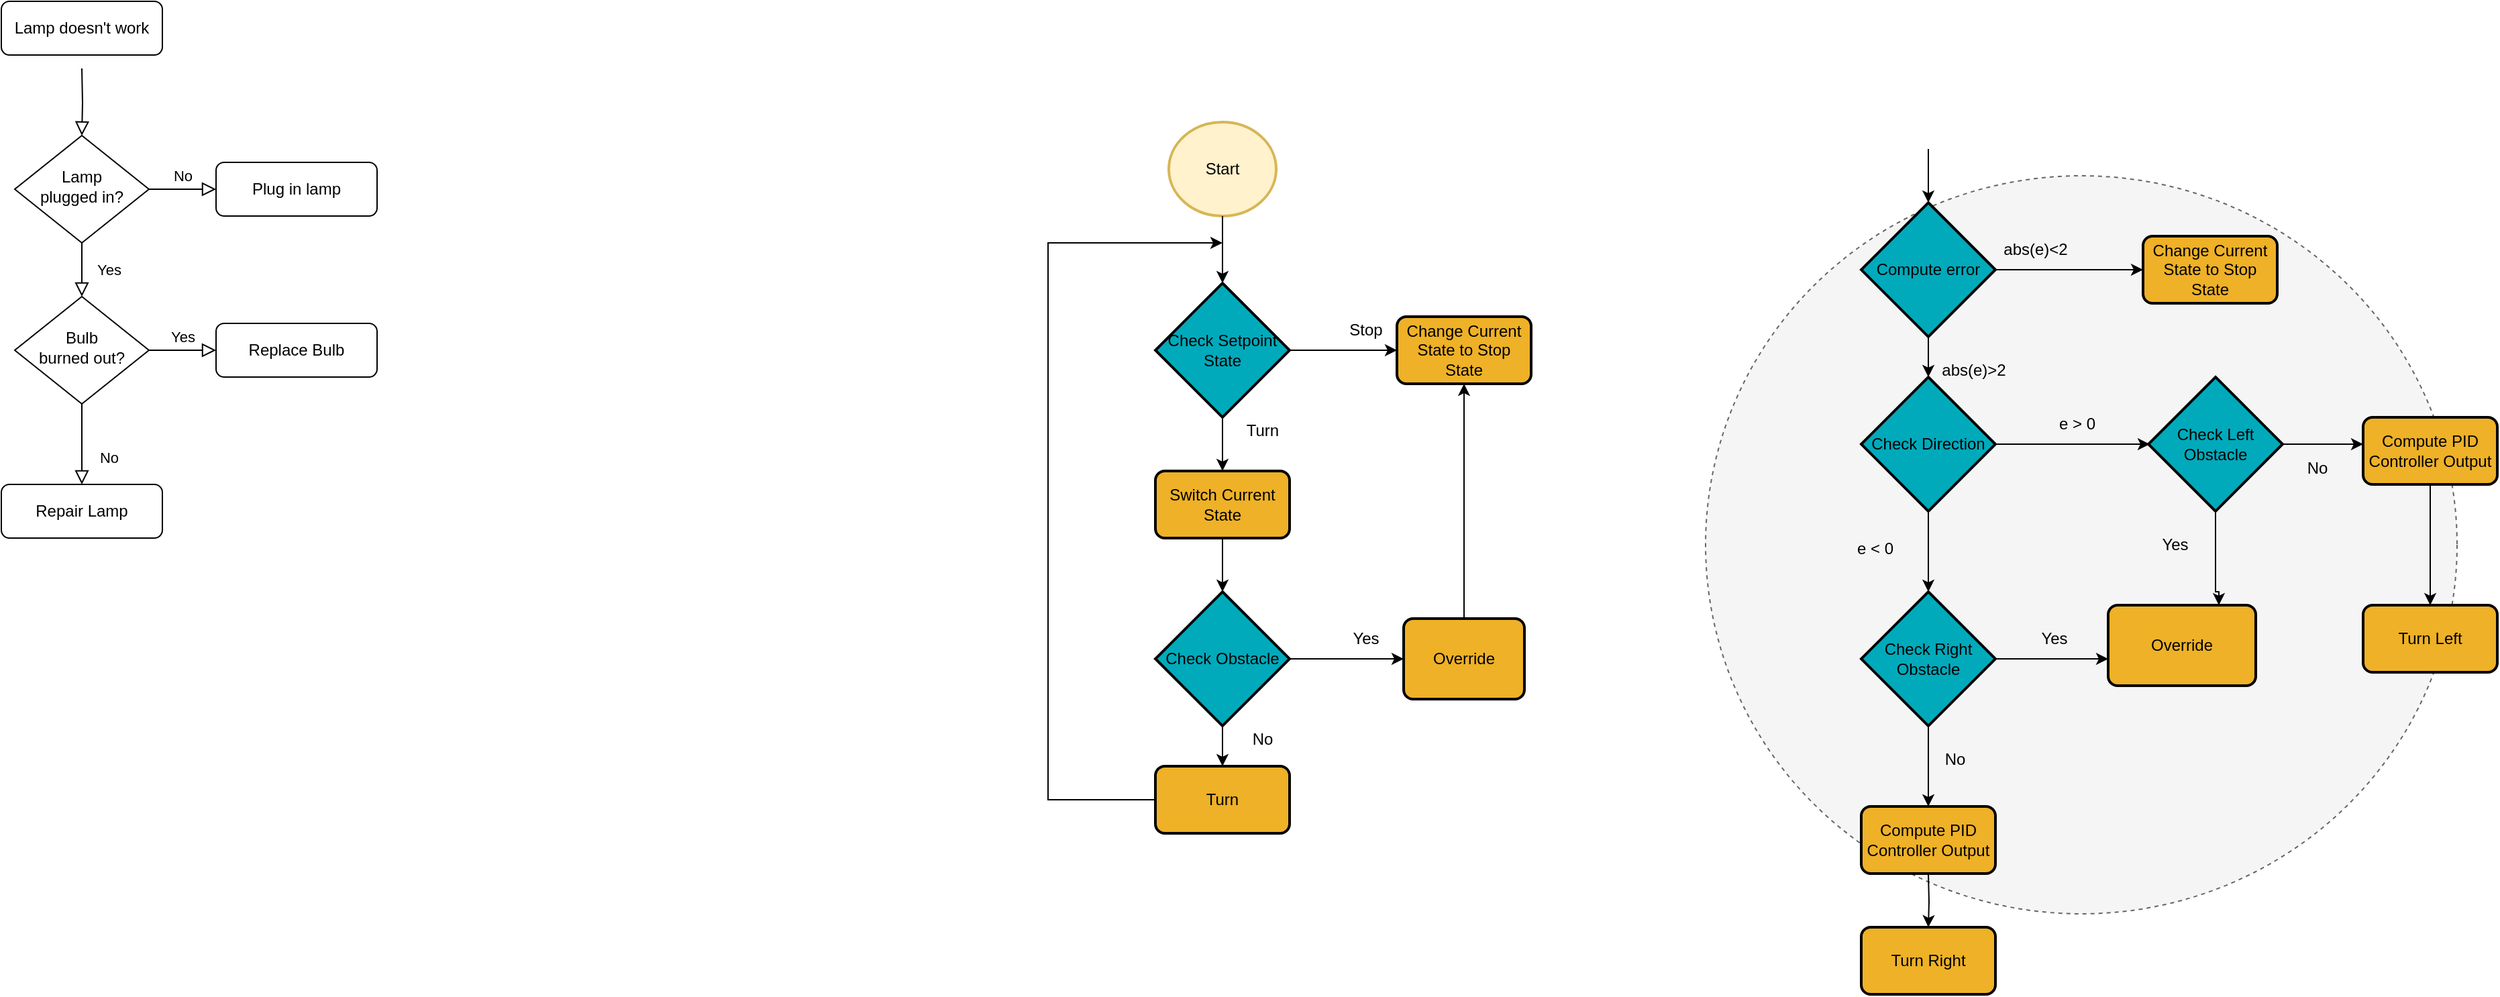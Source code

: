 <mxfile version="24.4.13" type="github">
  <diagram id="C5RBs43oDa-KdzZeNtuy" name="Page-1">
    <mxGraphModel dx="2261" dy="696" grid="1" gridSize="10" guides="1" tooltips="1" connect="1" arrows="1" fold="1" page="1" pageScale="1" pageWidth="827" pageHeight="1169" math="0" shadow="0">
      <root>
        <mxCell id="WIyWlLk6GJQsqaUBKTNV-0" />
        <mxCell id="WIyWlLk6GJQsqaUBKTNV-1" parent="WIyWlLk6GJQsqaUBKTNV-0" />
        <mxCell id="LLSXDayW7hjJtyxaxLPu-22" value="" style="ellipse;whiteSpace=wrap;html=1;dashed=1;fillColor=#f5f5f5;fontColor=#333333;strokeColor=#666666;" vertex="1" parent="WIyWlLk6GJQsqaUBKTNV-1">
          <mxGeometry x="1010" y="150" width="560" height="550" as="geometry" />
        </mxCell>
        <mxCell id="WIyWlLk6GJQsqaUBKTNV-2" value="" style="rounded=0;html=1;jettySize=auto;orthogonalLoop=1;fontSize=11;endArrow=block;endFill=0;endSize=8;strokeWidth=1;shadow=0;labelBackgroundColor=none;edgeStyle=orthogonalEdgeStyle;" parent="WIyWlLk6GJQsqaUBKTNV-1" target="WIyWlLk6GJQsqaUBKTNV-6" edge="1">
          <mxGeometry relative="1" as="geometry">
            <mxPoint x="-200" y="70.0" as="sourcePoint" />
          </mxGeometry>
        </mxCell>
        <mxCell id="WIyWlLk6GJQsqaUBKTNV-3" value="Lamp doesn&#39;t work" style="rounded=1;whiteSpace=wrap;html=1;fontSize=12;glass=0;strokeWidth=1;shadow=0;" parent="WIyWlLk6GJQsqaUBKTNV-1" vertex="1">
          <mxGeometry x="-260" y="20" width="120" height="40" as="geometry" />
        </mxCell>
        <mxCell id="WIyWlLk6GJQsqaUBKTNV-4" value="Yes" style="rounded=0;html=1;jettySize=auto;orthogonalLoop=1;fontSize=11;endArrow=block;endFill=0;endSize=8;strokeWidth=1;shadow=0;labelBackgroundColor=none;edgeStyle=orthogonalEdgeStyle;" parent="WIyWlLk6GJQsqaUBKTNV-1" source="WIyWlLk6GJQsqaUBKTNV-6" target="WIyWlLk6GJQsqaUBKTNV-10" edge="1">
          <mxGeometry y="20" relative="1" as="geometry">
            <mxPoint as="offset" />
          </mxGeometry>
        </mxCell>
        <mxCell id="WIyWlLk6GJQsqaUBKTNV-5" value="No" style="edgeStyle=orthogonalEdgeStyle;rounded=0;html=1;jettySize=auto;orthogonalLoop=1;fontSize=11;endArrow=block;endFill=0;endSize=8;strokeWidth=1;shadow=0;labelBackgroundColor=none;" parent="WIyWlLk6GJQsqaUBKTNV-1" source="WIyWlLk6GJQsqaUBKTNV-6" target="WIyWlLk6GJQsqaUBKTNV-7" edge="1">
          <mxGeometry y="10" relative="1" as="geometry">
            <mxPoint as="offset" />
          </mxGeometry>
        </mxCell>
        <mxCell id="WIyWlLk6GJQsqaUBKTNV-6" value="Lamp&lt;br&gt;plugged in?" style="rhombus;whiteSpace=wrap;html=1;shadow=0;fontFamily=Helvetica;fontSize=12;align=center;strokeWidth=1;spacing=6;spacingTop=-4;" parent="WIyWlLk6GJQsqaUBKTNV-1" vertex="1">
          <mxGeometry x="-250" y="120" width="100" height="80" as="geometry" />
        </mxCell>
        <mxCell id="WIyWlLk6GJQsqaUBKTNV-7" value="Plug in lamp" style="rounded=1;whiteSpace=wrap;html=1;fontSize=12;glass=0;strokeWidth=1;shadow=0;" parent="WIyWlLk6GJQsqaUBKTNV-1" vertex="1">
          <mxGeometry x="-100" y="140" width="120" height="40" as="geometry" />
        </mxCell>
        <mxCell id="WIyWlLk6GJQsqaUBKTNV-8" value="No" style="rounded=0;html=1;jettySize=auto;orthogonalLoop=1;fontSize=11;endArrow=block;endFill=0;endSize=8;strokeWidth=1;shadow=0;labelBackgroundColor=none;edgeStyle=orthogonalEdgeStyle;" parent="WIyWlLk6GJQsqaUBKTNV-1" source="WIyWlLk6GJQsqaUBKTNV-10" target="WIyWlLk6GJQsqaUBKTNV-11" edge="1">
          <mxGeometry x="0.333" y="20" relative="1" as="geometry">
            <mxPoint as="offset" />
          </mxGeometry>
        </mxCell>
        <mxCell id="WIyWlLk6GJQsqaUBKTNV-9" value="Yes" style="edgeStyle=orthogonalEdgeStyle;rounded=0;html=1;jettySize=auto;orthogonalLoop=1;fontSize=11;endArrow=block;endFill=0;endSize=8;strokeWidth=1;shadow=0;labelBackgroundColor=none;" parent="WIyWlLk6GJQsqaUBKTNV-1" source="WIyWlLk6GJQsqaUBKTNV-10" target="WIyWlLk6GJQsqaUBKTNV-12" edge="1">
          <mxGeometry y="10" relative="1" as="geometry">
            <mxPoint as="offset" />
          </mxGeometry>
        </mxCell>
        <mxCell id="WIyWlLk6GJQsqaUBKTNV-10" value="Bulb&lt;br&gt;burned out?" style="rhombus;whiteSpace=wrap;html=1;shadow=0;fontFamily=Helvetica;fontSize=12;align=center;strokeWidth=1;spacing=6;spacingTop=-4;" parent="WIyWlLk6GJQsqaUBKTNV-1" vertex="1">
          <mxGeometry x="-250" y="240" width="100" height="80" as="geometry" />
        </mxCell>
        <mxCell id="WIyWlLk6GJQsqaUBKTNV-11" value="Repair Lamp" style="rounded=1;whiteSpace=wrap;html=1;fontSize=12;glass=0;strokeWidth=1;shadow=0;" parent="WIyWlLk6GJQsqaUBKTNV-1" vertex="1">
          <mxGeometry x="-260" y="380" width="120" height="40" as="geometry" />
        </mxCell>
        <mxCell id="WIyWlLk6GJQsqaUBKTNV-12" value="Replace Bulb" style="rounded=1;whiteSpace=wrap;html=1;fontSize=12;glass=0;strokeWidth=1;shadow=0;" parent="WIyWlLk6GJQsqaUBKTNV-1" vertex="1">
          <mxGeometry x="-100" y="260" width="120" height="40" as="geometry" />
        </mxCell>
        <mxCell id="4jITVnbDwjDfH4mT7TzJ-3" value="Change Current State to Stop State" style="rounded=1;whiteSpace=wrap;html=1;absoluteArcSize=1;arcSize=14;strokeWidth=2;fillColor=#eeb127;" parent="WIyWlLk6GJQsqaUBKTNV-1" vertex="1">
          <mxGeometry x="780" y="255" width="100" height="50" as="geometry" />
        </mxCell>
        <mxCell id="4jITVnbDwjDfH4mT7TzJ-4" value="Start" style="strokeWidth=2;html=1;shape=mxgraph.flowchart.start_2;whiteSpace=wrap;fillColor=#fff2cc;strokeColor=#d6b656;" parent="WIyWlLk6GJQsqaUBKTNV-1" vertex="1">
          <mxGeometry x="610" y="110" width="80" height="70" as="geometry" />
        </mxCell>
        <mxCell id="4jITVnbDwjDfH4mT7TzJ-16" style="edgeStyle=orthogonalEdgeStyle;rounded=0;orthogonalLoop=1;jettySize=auto;html=1;entryX=0;entryY=0.5;entryDx=0;entryDy=0;" parent="WIyWlLk6GJQsqaUBKTNV-1" source="4jITVnbDwjDfH4mT7TzJ-5" target="4jITVnbDwjDfH4mT7TzJ-3" edge="1">
          <mxGeometry relative="1" as="geometry" />
        </mxCell>
        <mxCell id="LLSXDayW7hjJtyxaxLPu-17" style="edgeStyle=orthogonalEdgeStyle;rounded=0;orthogonalLoop=1;jettySize=auto;html=1;entryX=0.5;entryY=0;entryDx=0;entryDy=0;" edge="1" parent="WIyWlLk6GJQsqaUBKTNV-1" source="4jITVnbDwjDfH4mT7TzJ-5" target="LLSXDayW7hjJtyxaxLPu-16">
          <mxGeometry relative="1" as="geometry" />
        </mxCell>
        <mxCell id="4jITVnbDwjDfH4mT7TzJ-5" value="Check Setpoint State" style="strokeWidth=2;html=1;shape=mxgraph.flowchart.decision;whiteSpace=wrap;fillColor=#00aabb;" parent="WIyWlLk6GJQsqaUBKTNV-1" vertex="1">
          <mxGeometry x="600" y="230" width="100" height="100" as="geometry" />
        </mxCell>
        <mxCell id="4jITVnbDwjDfH4mT7TzJ-18" style="edgeStyle=orthogonalEdgeStyle;rounded=0;orthogonalLoop=1;jettySize=auto;html=1;entryX=0.5;entryY=0;entryDx=0;entryDy=0;" parent="WIyWlLk6GJQsqaUBKTNV-1" source="4jITVnbDwjDfH4mT7TzJ-8" target="4jITVnbDwjDfH4mT7TzJ-13" edge="1">
          <mxGeometry relative="1" as="geometry" />
        </mxCell>
        <mxCell id="4jITVnbDwjDfH4mT7TzJ-20" style="edgeStyle=orthogonalEdgeStyle;rounded=0;orthogonalLoop=1;jettySize=auto;html=1;entryX=0;entryY=0.5;entryDx=0;entryDy=0;" parent="WIyWlLk6GJQsqaUBKTNV-1" source="4jITVnbDwjDfH4mT7TzJ-8" target="4jITVnbDwjDfH4mT7TzJ-14" edge="1">
          <mxGeometry relative="1" as="geometry" />
        </mxCell>
        <mxCell id="4jITVnbDwjDfH4mT7TzJ-8" value="Check Obstacle" style="strokeWidth=2;html=1;shape=mxgraph.flowchart.decision;whiteSpace=wrap;fillColor=#00aabb;" parent="WIyWlLk6GJQsqaUBKTNV-1" vertex="1">
          <mxGeometry x="600" y="460" width="100" height="100" as="geometry" />
        </mxCell>
        <mxCell id="4jITVnbDwjDfH4mT7TzJ-23" style="edgeStyle=orthogonalEdgeStyle;rounded=0;orthogonalLoop=1;jettySize=auto;html=1;" parent="WIyWlLk6GJQsqaUBKTNV-1" source="4jITVnbDwjDfH4mT7TzJ-13" edge="1">
          <mxGeometry relative="1" as="geometry">
            <mxPoint x="650" y="200" as="targetPoint" />
            <Array as="points">
              <mxPoint x="520" y="615" />
              <mxPoint x="520" y="200" />
            </Array>
          </mxGeometry>
        </mxCell>
        <mxCell id="4jITVnbDwjDfH4mT7TzJ-13" value="Turn" style="rounded=1;whiteSpace=wrap;html=1;absoluteArcSize=1;arcSize=14;strokeWidth=2;fillColor=#eeb127;" parent="WIyWlLk6GJQsqaUBKTNV-1" vertex="1">
          <mxGeometry x="600" y="590" width="100" height="50" as="geometry" />
        </mxCell>
        <mxCell id="4jITVnbDwjDfH4mT7TzJ-21" style="edgeStyle=orthogonalEdgeStyle;rounded=0;orthogonalLoop=1;jettySize=auto;html=1;entryX=0.5;entryY=1;entryDx=0;entryDy=0;" parent="WIyWlLk6GJQsqaUBKTNV-1" source="4jITVnbDwjDfH4mT7TzJ-14" target="4jITVnbDwjDfH4mT7TzJ-3" edge="1">
          <mxGeometry relative="1" as="geometry" />
        </mxCell>
        <mxCell id="4jITVnbDwjDfH4mT7TzJ-14" value="Override" style="rounded=1;whiteSpace=wrap;html=1;absoluteArcSize=1;arcSize=14;strokeWidth=2;fillColor=#eeb127;" parent="WIyWlLk6GJQsqaUBKTNV-1" vertex="1">
          <mxGeometry x="785" y="480" width="90" height="60" as="geometry" />
        </mxCell>
        <mxCell id="4jITVnbDwjDfH4mT7TzJ-15" style="edgeStyle=orthogonalEdgeStyle;rounded=0;orthogonalLoop=1;jettySize=auto;html=1;entryX=0.5;entryY=0;entryDx=0;entryDy=0;entryPerimeter=0;" parent="WIyWlLk6GJQsqaUBKTNV-1" source="4jITVnbDwjDfH4mT7TzJ-4" target="4jITVnbDwjDfH4mT7TzJ-5" edge="1">
          <mxGeometry relative="1" as="geometry" />
        </mxCell>
        <mxCell id="4jITVnbDwjDfH4mT7TzJ-24" value="Stop" style="text;html=1;align=center;verticalAlign=middle;whiteSpace=wrap;rounded=0;" parent="WIyWlLk6GJQsqaUBKTNV-1" vertex="1">
          <mxGeometry x="727" y="250" width="60" height="30" as="geometry" />
        </mxCell>
        <mxCell id="4jITVnbDwjDfH4mT7TzJ-25" value="Yes" style="text;html=1;align=center;verticalAlign=middle;whiteSpace=wrap;rounded=0;" parent="WIyWlLk6GJQsqaUBKTNV-1" vertex="1">
          <mxGeometry x="727" y="480" width="60" height="30" as="geometry" />
        </mxCell>
        <mxCell id="4jITVnbDwjDfH4mT7TzJ-26" value="Turn" style="text;html=1;align=center;verticalAlign=middle;whiteSpace=wrap;rounded=0;" parent="WIyWlLk6GJQsqaUBKTNV-1" vertex="1">
          <mxGeometry x="650" y="325" width="60" height="30" as="geometry" />
        </mxCell>
        <mxCell id="LLSXDayW7hjJtyxaxLPu-0" value="Change Current State to Stop State" style="rounded=1;whiteSpace=wrap;html=1;absoluteArcSize=1;arcSize=14;strokeWidth=2;fillColor=#eeb127;" vertex="1" parent="WIyWlLk6GJQsqaUBKTNV-1">
          <mxGeometry x="1336" y="195" width="100" height="50" as="geometry" />
        </mxCell>
        <mxCell id="LLSXDayW7hjJtyxaxLPu-2" style="edgeStyle=orthogonalEdgeStyle;rounded=0;orthogonalLoop=1;jettySize=auto;html=1;entryX=0;entryY=0.5;entryDx=0;entryDy=0;" edge="1" parent="WIyWlLk6GJQsqaUBKTNV-1" source="LLSXDayW7hjJtyxaxLPu-3" target="LLSXDayW7hjJtyxaxLPu-0">
          <mxGeometry relative="1" as="geometry" />
        </mxCell>
        <mxCell id="LLSXDayW7hjJtyxaxLPu-34" style="edgeStyle=orthogonalEdgeStyle;rounded=0;orthogonalLoop=1;jettySize=auto;html=1;startArrow=classic;startFill=1;endArrow=none;endFill=0;" edge="1" parent="WIyWlLk6GJQsqaUBKTNV-1" source="LLSXDayW7hjJtyxaxLPu-3">
          <mxGeometry relative="1" as="geometry">
            <mxPoint x="1176" y="130" as="targetPoint" />
          </mxGeometry>
        </mxCell>
        <mxCell id="LLSXDayW7hjJtyxaxLPu-3" value="Compute error" style="strokeWidth=2;html=1;shape=mxgraph.flowchart.decision;whiteSpace=wrap;fillColor=#00aabb;" vertex="1" parent="WIyWlLk6GJQsqaUBKTNV-1">
          <mxGeometry x="1126" y="170" width="100" height="100" as="geometry" />
        </mxCell>
        <mxCell id="LLSXDayW7hjJtyxaxLPu-4" style="edgeStyle=orthogonalEdgeStyle;rounded=0;orthogonalLoop=1;jettySize=auto;html=1;" edge="1" parent="WIyWlLk6GJQsqaUBKTNV-1">
          <mxGeometry relative="1" as="geometry">
            <mxPoint x="1176" y="400" as="sourcePoint" />
            <mxPoint x="1176" y="460" as="targetPoint" />
          </mxGeometry>
        </mxCell>
        <mxCell id="LLSXDayW7hjJtyxaxLPu-5" style="edgeStyle=orthogonalEdgeStyle;rounded=0;orthogonalLoop=1;jettySize=auto;html=1;entryX=0;entryY=0.5;entryDx=0;entryDy=0;" edge="1" parent="WIyWlLk6GJQsqaUBKTNV-1">
          <mxGeometry relative="1" as="geometry">
            <mxPoint x="1226" y="350" as="sourcePoint" />
            <mxPoint x="1341" y="350" as="targetPoint" />
          </mxGeometry>
        </mxCell>
        <mxCell id="LLSXDayW7hjJtyxaxLPu-12" style="edgeStyle=orthogonalEdgeStyle;rounded=0;orthogonalLoop=1;jettySize=auto;html=1;entryX=0.5;entryY=0;entryDx=0;entryDy=0;entryPerimeter=0;" edge="1" parent="WIyWlLk6GJQsqaUBKTNV-1" source="LLSXDayW7hjJtyxaxLPu-3">
          <mxGeometry relative="1" as="geometry">
            <mxPoint x="1176" y="300" as="targetPoint" />
          </mxGeometry>
        </mxCell>
        <mxCell id="LLSXDayW7hjJtyxaxLPu-13" value="abs(e)&amp;gt;2" style="text;html=1;align=center;verticalAlign=middle;whiteSpace=wrap;rounded=0;" vertex="1" parent="WIyWlLk6GJQsqaUBKTNV-1">
          <mxGeometry x="1180" y="280" width="60" height="30" as="geometry" />
        </mxCell>
        <mxCell id="LLSXDayW7hjJtyxaxLPu-14" value="e &amp;gt; 0" style="text;html=1;align=center;verticalAlign=middle;whiteSpace=wrap;rounded=0;" vertex="1" parent="WIyWlLk6GJQsqaUBKTNV-1">
          <mxGeometry x="1244" y="320" width="86" height="30" as="geometry" />
        </mxCell>
        <mxCell id="LLSXDayW7hjJtyxaxLPu-15" value="abs(e)&amp;lt;2" style="text;html=1;align=center;verticalAlign=middle;whiteSpace=wrap;rounded=0;" vertex="1" parent="WIyWlLk6GJQsqaUBKTNV-1">
          <mxGeometry x="1226" y="190" width="60" height="30" as="geometry" />
        </mxCell>
        <mxCell id="LLSXDayW7hjJtyxaxLPu-16" value="Switch Current State" style="rounded=1;whiteSpace=wrap;html=1;absoluteArcSize=1;arcSize=14;strokeWidth=2;fillColor=#eeb127;" vertex="1" parent="WIyWlLk6GJQsqaUBKTNV-1">
          <mxGeometry x="600" y="370" width="100" height="50" as="geometry" />
        </mxCell>
        <mxCell id="LLSXDayW7hjJtyxaxLPu-18" style="edgeStyle=orthogonalEdgeStyle;rounded=0;orthogonalLoop=1;jettySize=auto;html=1;entryX=0.5;entryY=0;entryDx=0;entryDy=0;entryPerimeter=0;" edge="1" parent="WIyWlLk6GJQsqaUBKTNV-1" source="LLSXDayW7hjJtyxaxLPu-16" target="4jITVnbDwjDfH4mT7TzJ-8">
          <mxGeometry relative="1" as="geometry" />
        </mxCell>
        <mxCell id="LLSXDayW7hjJtyxaxLPu-19" value="e &amp;lt; 0" style="text;html=1;align=center;verticalAlign=middle;whiteSpace=wrap;rounded=0;" vertex="1" parent="WIyWlLk6GJQsqaUBKTNV-1">
          <mxGeometry x="1093" y="412.5" width="87" height="30" as="geometry" />
        </mxCell>
        <mxCell id="LLSXDayW7hjJtyxaxLPu-25" style="edgeStyle=orthogonalEdgeStyle;rounded=0;orthogonalLoop=1;jettySize=auto;html=1;" edge="1" parent="WIyWlLk6GJQsqaUBKTNV-1" source="LLSXDayW7hjJtyxaxLPu-20">
          <mxGeometry relative="1" as="geometry">
            <mxPoint x="1310" y="510" as="targetPoint" />
          </mxGeometry>
        </mxCell>
        <mxCell id="LLSXDayW7hjJtyxaxLPu-26" style="edgeStyle=orthogonalEdgeStyle;rounded=0;orthogonalLoop=1;jettySize=auto;html=1;" edge="1" parent="WIyWlLk6GJQsqaUBKTNV-1" source="LLSXDayW7hjJtyxaxLPu-20">
          <mxGeometry relative="1" as="geometry">
            <mxPoint x="1176" y="620" as="targetPoint" />
          </mxGeometry>
        </mxCell>
        <mxCell id="LLSXDayW7hjJtyxaxLPu-20" value="Check Right Obstacle" style="strokeWidth=2;html=1;shape=mxgraph.flowchart.decision;whiteSpace=wrap;fillColor=#00aabb;" vertex="1" parent="WIyWlLk6GJQsqaUBKTNV-1">
          <mxGeometry x="1126" y="460" width="100" height="100" as="geometry" />
        </mxCell>
        <mxCell id="LLSXDayW7hjJtyxaxLPu-27" style="edgeStyle=orthogonalEdgeStyle;rounded=0;orthogonalLoop=1;jettySize=auto;html=1;" edge="1" parent="WIyWlLk6GJQsqaUBKTNV-1" source="LLSXDayW7hjJtyxaxLPu-21">
          <mxGeometry relative="1" as="geometry">
            <mxPoint x="1500" y="350" as="targetPoint" />
          </mxGeometry>
        </mxCell>
        <mxCell id="LLSXDayW7hjJtyxaxLPu-28" style="edgeStyle=orthogonalEdgeStyle;rounded=0;orthogonalLoop=1;jettySize=auto;html=1;entryX=0.75;entryY=0;entryDx=0;entryDy=0;" edge="1" parent="WIyWlLk6GJQsqaUBKTNV-1" source="LLSXDayW7hjJtyxaxLPu-21" target="LLSXDayW7hjJtyxaxLPu-35">
          <mxGeometry relative="1" as="geometry">
            <mxPoint x="1390" y="460" as="targetPoint" />
            <Array as="points">
              <mxPoint x="1390" y="460" />
              <mxPoint x="1393" y="460" />
            </Array>
          </mxGeometry>
        </mxCell>
        <mxCell id="LLSXDayW7hjJtyxaxLPu-21" value="Check Left Obstacle" style="strokeWidth=2;html=1;shape=mxgraph.flowchart.decision;whiteSpace=wrap;fillColor=#00aabb;" vertex="1" parent="WIyWlLk6GJQsqaUBKTNV-1">
          <mxGeometry x="1340" y="300" width="100" height="100" as="geometry" />
        </mxCell>
        <mxCell id="LLSXDayW7hjJtyxaxLPu-29" value="Yes" style="text;html=1;align=center;verticalAlign=middle;whiteSpace=wrap;rounded=0;" vertex="1" parent="WIyWlLk6GJQsqaUBKTNV-1">
          <mxGeometry x="1330" y="410" width="60" height="30" as="geometry" />
        </mxCell>
        <mxCell id="LLSXDayW7hjJtyxaxLPu-30" value="Yes" style="text;html=1;align=center;verticalAlign=middle;whiteSpace=wrap;rounded=0;" vertex="1" parent="WIyWlLk6GJQsqaUBKTNV-1">
          <mxGeometry x="1240" y="480" width="60" height="30" as="geometry" />
        </mxCell>
        <mxCell id="LLSXDayW7hjJtyxaxLPu-31" value="No" style="text;html=1;align=center;verticalAlign=middle;whiteSpace=wrap;rounded=0;" vertex="1" parent="WIyWlLk6GJQsqaUBKTNV-1">
          <mxGeometry x="650" y="555" width="60" height="30" as="geometry" />
        </mxCell>
        <mxCell id="LLSXDayW7hjJtyxaxLPu-32" value="No" style="text;html=1;align=center;verticalAlign=middle;whiteSpace=wrap;rounded=0;" vertex="1" parent="WIyWlLk6GJQsqaUBKTNV-1">
          <mxGeometry x="1166" y="570" width="60" height="30" as="geometry" />
        </mxCell>
        <mxCell id="LLSXDayW7hjJtyxaxLPu-33" value="No" style="text;html=1;align=center;verticalAlign=middle;whiteSpace=wrap;rounded=0;" vertex="1" parent="WIyWlLk6GJQsqaUBKTNV-1">
          <mxGeometry x="1436" y="355" width="60" height="25" as="geometry" />
        </mxCell>
        <mxCell id="LLSXDayW7hjJtyxaxLPu-35" value="Override" style="rounded=1;whiteSpace=wrap;html=1;absoluteArcSize=1;arcSize=14;strokeWidth=2;fillColor=#eeb127;" vertex="1" parent="WIyWlLk6GJQsqaUBKTNV-1">
          <mxGeometry x="1310" y="470" width="110" height="60" as="geometry" />
        </mxCell>
        <mxCell id="LLSXDayW7hjJtyxaxLPu-36" value="Turn Right" style="rounded=1;whiteSpace=wrap;html=1;absoluteArcSize=1;arcSize=14;strokeWidth=2;fillColor=#eeb127;" vertex="1" parent="WIyWlLk6GJQsqaUBKTNV-1">
          <mxGeometry x="1126" y="710" width="100" height="50" as="geometry" />
        </mxCell>
        <mxCell id="LLSXDayW7hjJtyxaxLPu-37" value="Turn Left" style="rounded=1;whiteSpace=wrap;html=1;absoluteArcSize=1;arcSize=14;strokeWidth=2;fillColor=#eeb127;" vertex="1" parent="WIyWlLk6GJQsqaUBKTNV-1">
          <mxGeometry x="1500" y="470" width="100" height="50" as="geometry" />
        </mxCell>
        <mxCell id="LLSXDayW7hjJtyxaxLPu-41" value="" style="edgeStyle=orthogonalEdgeStyle;rounded=0;orthogonalLoop=1;jettySize=auto;html=1;" edge="1" parent="WIyWlLk6GJQsqaUBKTNV-1" target="LLSXDayW7hjJtyxaxLPu-36">
          <mxGeometry relative="1" as="geometry">
            <mxPoint x="1176" y="670" as="sourcePoint" />
          </mxGeometry>
        </mxCell>
        <mxCell id="LLSXDayW7hjJtyxaxLPu-40" value="Check Direction" style="strokeWidth=2;html=1;shape=mxgraph.flowchart.decision;whiteSpace=wrap;fillColor=#00aabb;" vertex="1" parent="WIyWlLk6GJQsqaUBKTNV-1">
          <mxGeometry x="1126" y="300" width="100" height="100" as="geometry" />
        </mxCell>
        <mxCell id="LLSXDayW7hjJtyxaxLPu-42" value="Compute PID Controller Output" style="rounded=1;whiteSpace=wrap;html=1;absoluteArcSize=1;arcSize=14;strokeWidth=2;fillColor=#eeb127;" vertex="1" parent="WIyWlLk6GJQsqaUBKTNV-1">
          <mxGeometry x="1126" y="620" width="100" height="50" as="geometry" />
        </mxCell>
        <mxCell id="LLSXDayW7hjJtyxaxLPu-44" style="edgeStyle=orthogonalEdgeStyle;rounded=0;orthogonalLoop=1;jettySize=auto;html=1;entryX=0.5;entryY=0;entryDx=0;entryDy=0;" edge="1" parent="WIyWlLk6GJQsqaUBKTNV-1" source="LLSXDayW7hjJtyxaxLPu-43" target="LLSXDayW7hjJtyxaxLPu-37">
          <mxGeometry relative="1" as="geometry" />
        </mxCell>
        <mxCell id="LLSXDayW7hjJtyxaxLPu-43" value="Compute PID Controller Output" style="rounded=1;whiteSpace=wrap;html=1;absoluteArcSize=1;arcSize=14;strokeWidth=2;fillColor=#eeb127;" vertex="1" parent="WIyWlLk6GJQsqaUBKTNV-1">
          <mxGeometry x="1500" y="330" width="100" height="50" as="geometry" />
        </mxCell>
      </root>
    </mxGraphModel>
  </diagram>
</mxfile>
